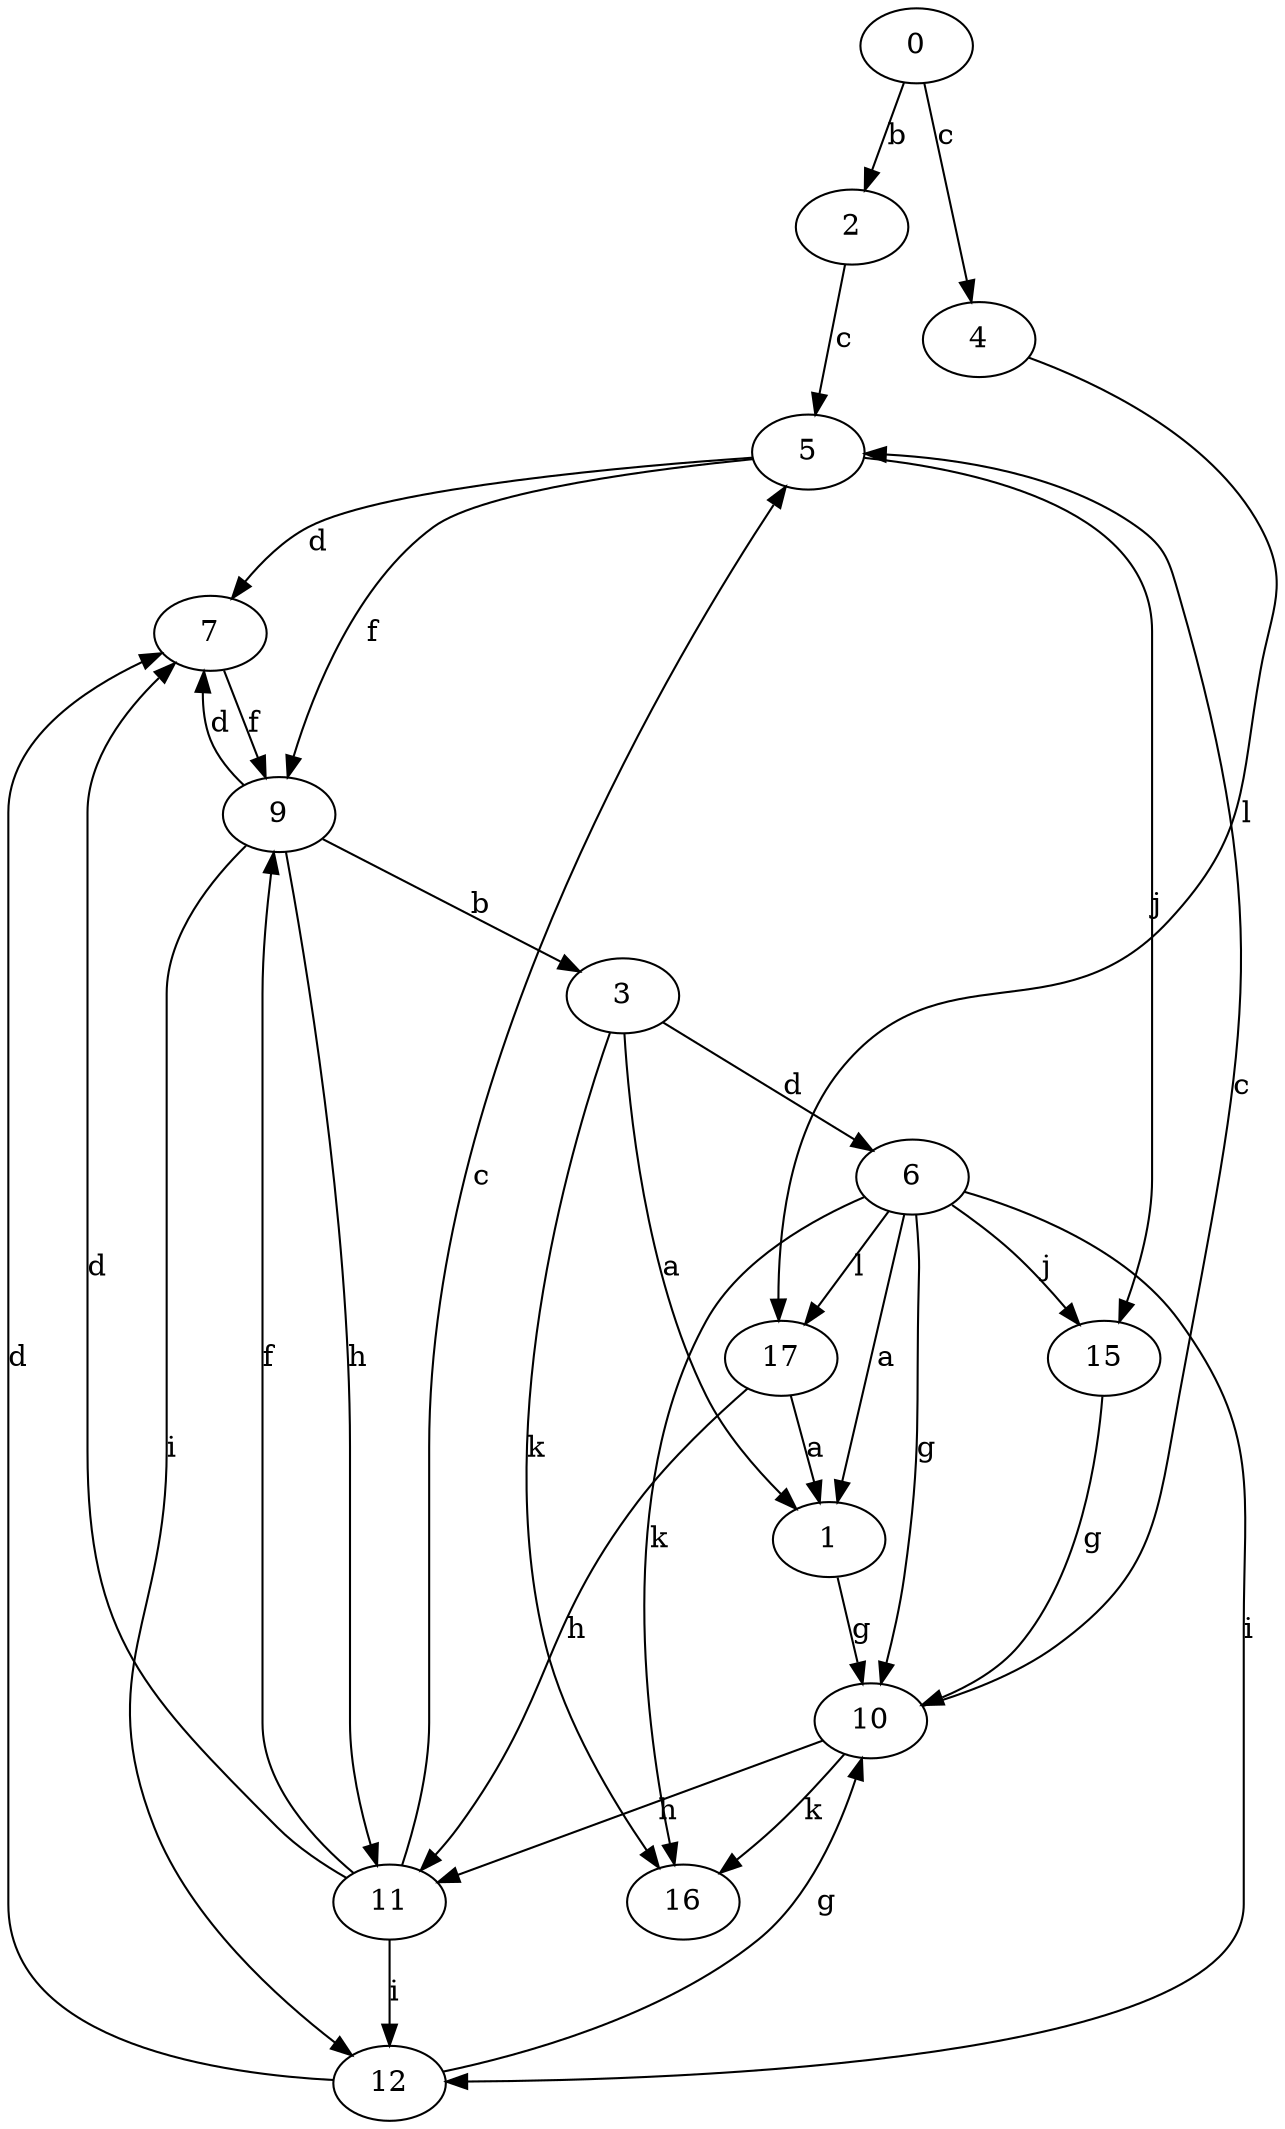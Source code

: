 strict digraph  {
0;
1;
2;
3;
4;
5;
6;
7;
9;
10;
11;
12;
15;
16;
17;
0 -> 2  [label=b];
0 -> 4  [label=c];
1 -> 10  [label=g];
2 -> 5  [label=c];
3 -> 1  [label=a];
3 -> 6  [label=d];
3 -> 16  [label=k];
4 -> 17  [label=l];
5 -> 7  [label=d];
5 -> 9  [label=f];
5 -> 15  [label=j];
6 -> 1  [label=a];
6 -> 10  [label=g];
6 -> 12  [label=i];
6 -> 15  [label=j];
6 -> 16  [label=k];
6 -> 17  [label=l];
7 -> 9  [label=f];
9 -> 3  [label=b];
9 -> 7  [label=d];
9 -> 11  [label=h];
9 -> 12  [label=i];
10 -> 5  [label=c];
10 -> 11  [label=h];
10 -> 16  [label=k];
11 -> 5  [label=c];
11 -> 7  [label=d];
11 -> 9  [label=f];
11 -> 12  [label=i];
12 -> 7  [label=d];
12 -> 10  [label=g];
15 -> 10  [label=g];
17 -> 1  [label=a];
17 -> 11  [label=h];
}
